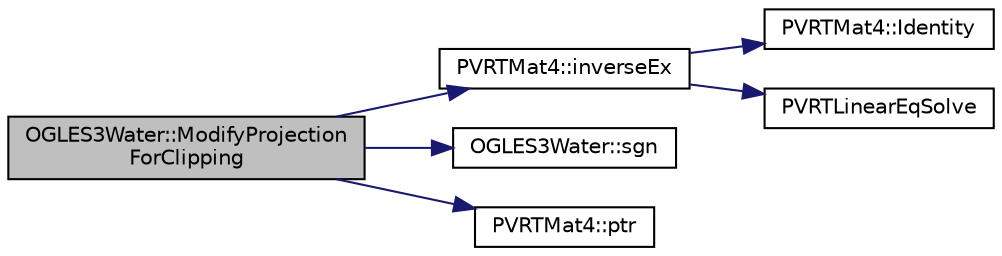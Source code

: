 digraph "OGLES3Water::ModifyProjectionForClipping"
{
  edge [fontname="Helvetica",fontsize="10",labelfontname="Helvetica",labelfontsize="10"];
  node [fontname="Helvetica",fontsize="10",shape=record];
  rankdir="LR";
  Node1 [label="OGLES3Water::ModifyProjection\lForClipping",height=0.2,width=0.4,color="black", fillcolor="grey75", style="filled", fontcolor="black"];
  Node1 -> Node2 [color="midnightblue",fontsize="10",style="solid",fontname="Helvetica"];
  Node2 [label="PVRTMat4::inverseEx",height=0.2,width=0.4,color="black", fillcolor="white", style="filled",URL="$struct_p_v_r_t_mat4.html#a05c97718d88268d15151bd092dbc1cc1",tooltip="Calculates multiplicative inverse of this matrix Uses a linear equation solver and the knowledge that..."];
  Node2 -> Node3 [color="midnightblue",fontsize="10",style="solid",fontname="Helvetica"];
  Node3 [label="PVRTMat4::Identity",height=0.2,width=0.4,color="black", fillcolor="white", style="filled",URL="$struct_p_v_r_t_mat4.html#aec7e6d87fc29ef245978cbeaeedf15d7",tooltip="Generates an identity matrix. "];
  Node2 -> Node4 [color="midnightblue",fontsize="10",style="solid",fontname="Helvetica"];
  Node4 [label="PVRTLinearEqSolve",height=0.2,width=0.4,color="black", fillcolor="white", style="filled",URL="$_p_v_r_t_vector_8h.html#a07390b9e1020a498d8ceb1ba7131ce98"];
  Node1 -> Node5 [color="midnightblue",fontsize="10",style="solid",fontname="Helvetica"];
  Node5 [label="OGLES3Water::sgn",height=0.2,width=0.4,color="black", fillcolor="white", style="filled",URL="$class_o_g_l_e_s3_water.html#ac50dd1e8c64cdba86c2599d953af97d4"];
  Node1 -> Node6 [color="midnightblue",fontsize="10",style="solid",fontname="Helvetica"];
  Node6 [label="PVRTMat4::ptr",height=0.2,width=0.4,color="black", fillcolor="white", style="filled",URL="$struct_p_v_r_t_mat4.html#a1bcd0a1b62fa95a853b32ce18429c366",tooltip="Calculates transpose of this matrix. "];
}
